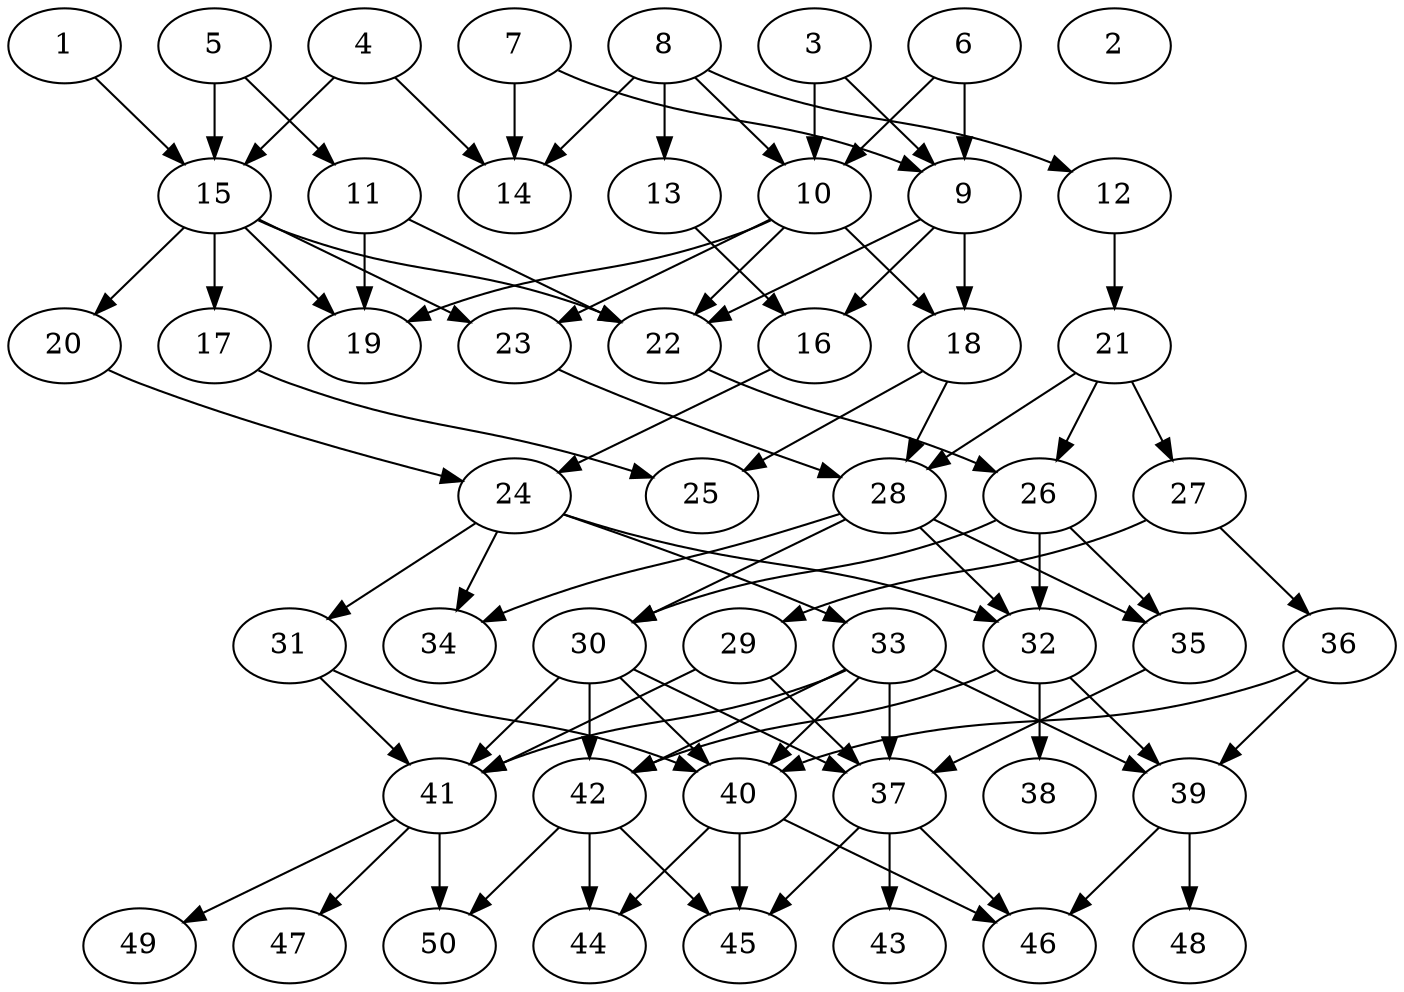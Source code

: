 // DAG automatically generated by daggen at Thu Oct  3 14:07:58 2019
// ./daggen --dot -n 50 --ccr 0.3 --fat 0.5 --regular 0.7 --density 0.5 --mindata 5242880 --maxdata 52428800 
digraph G {
  1 [size="171591680", alpha="0.07", expect_size="51477504"] 
  1 -> 15 [size ="51477504"]
  2 [size="28190720", alpha="0.04", expect_size="8457216"] 
  3 [size="146257920", alpha="0.03", expect_size="43877376"] 
  3 -> 9 [size ="43877376"]
  3 -> 10 [size ="43877376"]
  4 [size="101594453", alpha="0.13", expect_size="30478336"] 
  4 -> 14 [size ="30478336"]
  4 -> 15 [size ="30478336"]
  5 [size="80715093", alpha="0.02", expect_size="24214528"] 
  5 -> 11 [size ="24214528"]
  5 -> 15 [size ="24214528"]
  6 [size="128853333", alpha="0.08", expect_size="38656000"] 
  6 -> 9 [size ="38656000"]
  6 -> 10 [size ="38656000"]
  7 [size="164724053", alpha="0.18", expect_size="49417216"] 
  7 -> 9 [size ="49417216"]
  7 -> 14 [size ="49417216"]
  8 [size="131225600", alpha="0.12", expect_size="39367680"] 
  8 -> 10 [size ="39367680"]
  8 -> 12 [size ="39367680"]
  8 -> 13 [size ="39367680"]
  8 -> 14 [size ="39367680"]
  9 [size="94300160", alpha="0.10", expect_size="28290048"] 
  9 -> 16 [size ="28290048"]
  9 -> 18 [size ="28290048"]
  9 -> 22 [size ="28290048"]
  10 [size="113677653", alpha="0.19", expect_size="34103296"] 
  10 -> 18 [size ="34103296"]
  10 -> 19 [size ="34103296"]
  10 -> 22 [size ="34103296"]
  10 -> 23 [size ="34103296"]
  11 [size="96136533", alpha="0.02", expect_size="28840960"] 
  11 -> 19 [size ="28840960"]
  11 -> 22 [size ="28840960"]
  12 [size="148927147", alpha="0.04", expect_size="44678144"] 
  12 -> 21 [size ="44678144"]
  13 [size="23640747", alpha="0.17", expect_size="7092224"] 
  13 -> 16 [size ="7092224"]
  14 [size="47953920", alpha="0.18", expect_size="14386176"] 
  15 [size="148572160", alpha="0.17", expect_size="44571648"] 
  15 -> 17 [size ="44571648"]
  15 -> 19 [size ="44571648"]
  15 -> 20 [size ="44571648"]
  15 -> 22 [size ="44571648"]
  15 -> 23 [size ="44571648"]
  16 [size="161327787", alpha="0.17", expect_size="48398336"] 
  16 -> 24 [size ="48398336"]
  17 [size="63105707", alpha="0.06", expect_size="18931712"] 
  17 -> 25 [size ="18931712"]
  18 [size="46110720", alpha="0.19", expect_size="13833216"] 
  18 -> 25 [size ="13833216"]
  18 -> 28 [size ="13833216"]
  19 [size="142069760", alpha="0.04", expect_size="42620928"] 
  20 [size="63300267", alpha="0.04", expect_size="18990080"] 
  20 -> 24 [size ="18990080"]
  21 [size="51756373", alpha="0.03", expect_size="15526912"] 
  21 -> 26 [size ="15526912"]
  21 -> 27 [size ="15526912"]
  21 -> 28 [size ="15526912"]
  22 [size="71314773", alpha="0.04", expect_size="21394432"] 
  22 -> 26 [size ="21394432"]
  23 [size="99321173", alpha="0.01", expect_size="29796352"] 
  23 -> 28 [size ="29796352"]
  24 [size="78912853", alpha="0.09", expect_size="23673856"] 
  24 -> 31 [size ="23673856"]
  24 -> 32 [size ="23673856"]
  24 -> 33 [size ="23673856"]
  24 -> 34 [size ="23673856"]
  25 [size="59944960", alpha="0.05", expect_size="17983488"] 
  26 [size="33242453", alpha="0.15", expect_size="9972736"] 
  26 -> 30 [size ="9972736"]
  26 -> 32 [size ="9972736"]
  26 -> 35 [size ="9972736"]
  27 [size="167871147", alpha="0.04", expect_size="50361344"] 
  27 -> 29 [size ="50361344"]
  27 -> 36 [size ="50361344"]
  28 [size="56572587", alpha="0.08", expect_size="16971776"] 
  28 -> 30 [size ="16971776"]
  28 -> 32 [size ="16971776"]
  28 -> 34 [size ="16971776"]
  28 -> 35 [size ="16971776"]
  29 [size="49882453", alpha="0.01", expect_size="14964736"] 
  29 -> 37 [size ="14964736"]
  29 -> 41 [size ="14964736"]
  30 [size="78288213", alpha="0.06", expect_size="23486464"] 
  30 -> 37 [size ="23486464"]
  30 -> 40 [size ="23486464"]
  30 -> 41 [size ="23486464"]
  30 -> 42 [size ="23486464"]
  31 [size="106123947", alpha="0.01", expect_size="31837184"] 
  31 -> 40 [size ="31837184"]
  31 -> 41 [size ="31837184"]
  32 [size="130222080", alpha="0.13", expect_size="39066624"] 
  32 -> 38 [size ="39066624"]
  32 -> 39 [size ="39066624"]
  32 -> 42 [size ="39066624"]
  33 [size="161297067", alpha="0.06", expect_size="48389120"] 
  33 -> 37 [size ="48389120"]
  33 -> 39 [size ="48389120"]
  33 -> 40 [size ="48389120"]
  33 -> 41 [size ="48389120"]
  33 -> 42 [size ="48389120"]
  34 [size="170844160", alpha="0.03", expect_size="51253248"] 
  35 [size="85705387", alpha="0.16", expect_size="25711616"] 
  35 -> 37 [size ="25711616"]
  36 [size="126402560", alpha="0.08", expect_size="37920768"] 
  36 -> 39 [size ="37920768"]
  36 -> 40 [size ="37920768"]
  37 [size="89743360", alpha="0.06", expect_size="26923008"] 
  37 -> 43 [size ="26923008"]
  37 -> 45 [size ="26923008"]
  37 -> 46 [size ="26923008"]
  38 [size="122975573", alpha="0.07", expect_size="36892672"] 
  39 [size="25279147", alpha="0.04", expect_size="7583744"] 
  39 -> 46 [size ="7583744"]
  39 -> 48 [size ="7583744"]
  40 [size="30767787", alpha="0.07", expect_size="9230336"] 
  40 -> 44 [size ="9230336"]
  40 -> 45 [size ="9230336"]
  40 -> 46 [size ="9230336"]
  41 [size="78353067", alpha="0.14", expect_size="23505920"] 
  41 -> 47 [size ="23505920"]
  41 -> 49 [size ="23505920"]
  41 -> 50 [size ="23505920"]
  42 [size="89408853", alpha="0.08", expect_size="26822656"] 
  42 -> 44 [size ="26822656"]
  42 -> 45 [size ="26822656"]
  42 -> 50 [size ="26822656"]
  43 [size="38106453", alpha="0.12", expect_size="11431936"] 
  44 [size="87893333", alpha="0.04", expect_size="26368000"] 
  45 [size="111970987", alpha="0.02", expect_size="33591296"] 
  46 [size="84145493", alpha="0.02", expect_size="25243648"] 
  47 [size="148275200", alpha="0.00", expect_size="44482560"] 
  48 [size="35416747", alpha="0.04", expect_size="10625024"] 
  49 [size="88780800", alpha="0.12", expect_size="26634240"] 
  50 [size="118391467", alpha="0.08", expect_size="35517440"] 
}
